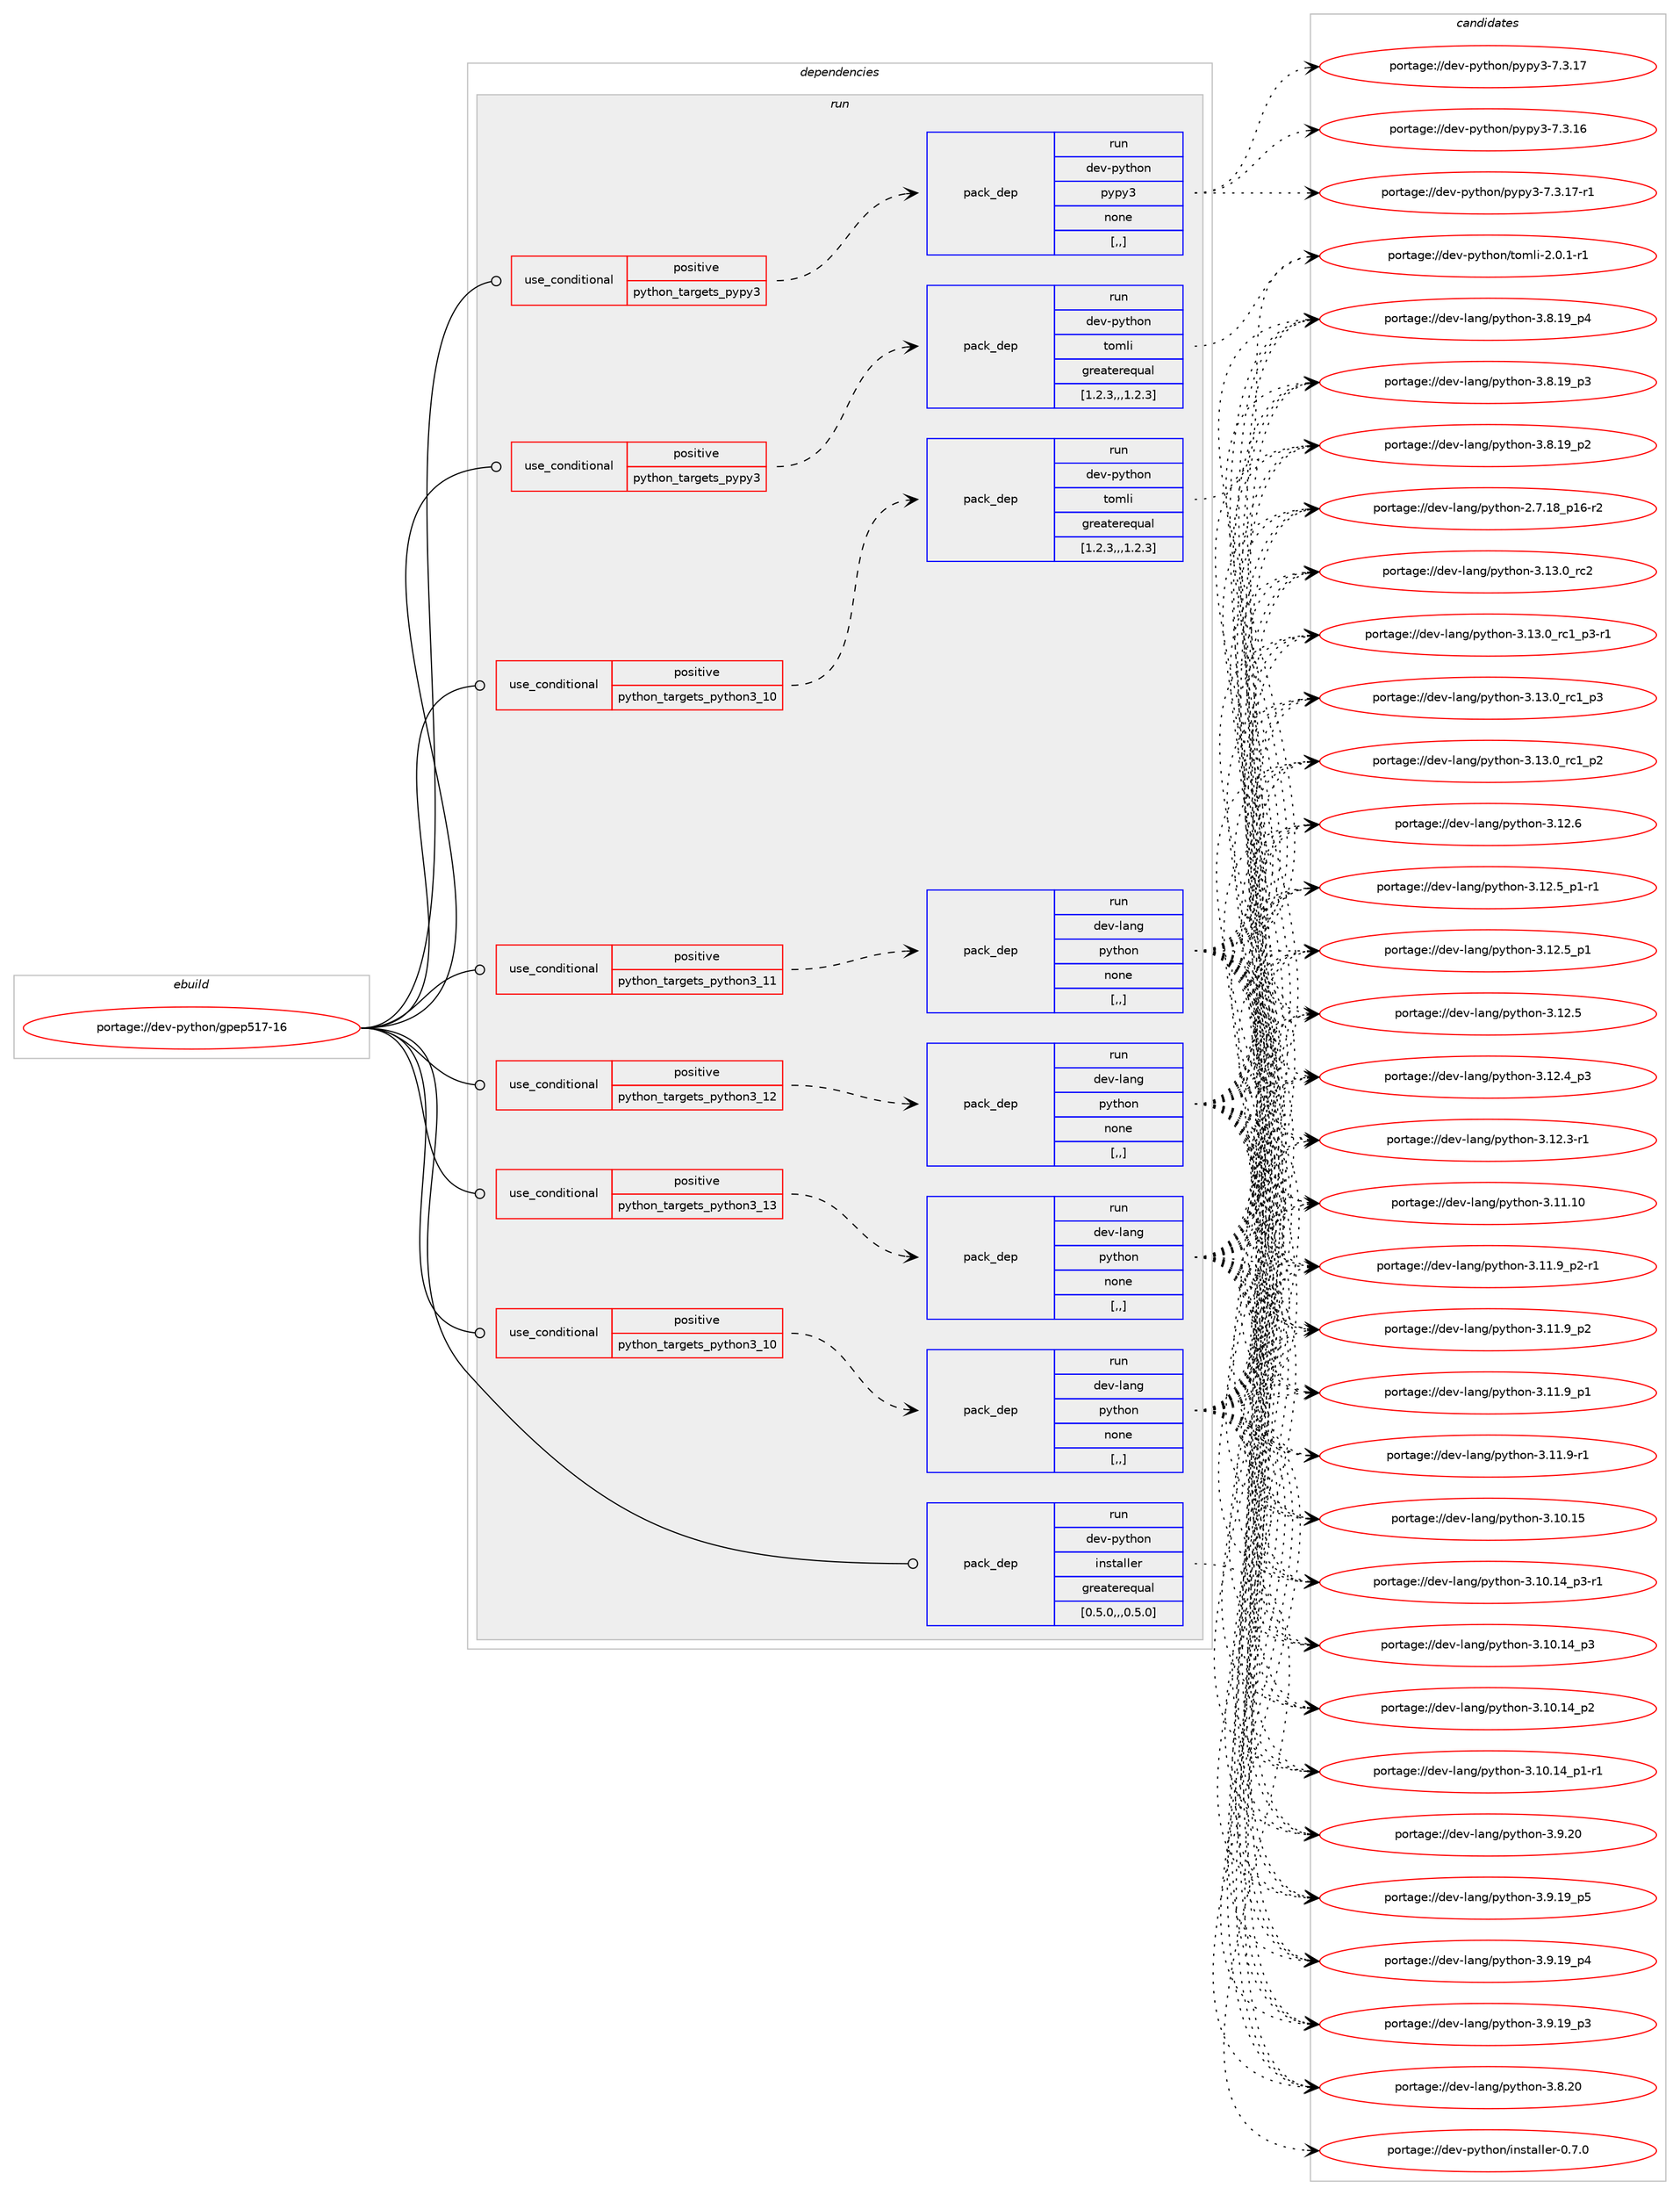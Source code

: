 digraph prolog {

# *************
# Graph options
# *************

newrank=true;
concentrate=true;
compound=true;
graph [rankdir=LR,fontname=Helvetica,fontsize=10,ranksep=1.5];#, ranksep=2.5, nodesep=0.2];
edge  [arrowhead=vee];
node  [fontname=Helvetica,fontsize=10];

# **********
# The ebuild
# **********

subgraph cluster_leftcol {
color=gray;
label=<<i>ebuild</i>>;
id [label="portage://dev-python/gpep517-16", color=red, width=4, href="../dev-python/gpep517-16.svg"];
}

# ****************
# The dependencies
# ****************

subgraph cluster_midcol {
color=gray;
label=<<i>dependencies</i>>;
subgraph cluster_compile {
fillcolor="#eeeeee";
style=filled;
label=<<i>compile</i>>;
}
subgraph cluster_compileandrun {
fillcolor="#eeeeee";
style=filled;
label=<<i>compile and run</i>>;
}
subgraph cluster_run {
fillcolor="#eeeeee";
style=filled;
label=<<i>run</i>>;
subgraph cond163458 {
dependency641548 [label=<<TABLE BORDER="0" CELLBORDER="1" CELLSPACING="0" CELLPADDING="4"><TR><TD ROWSPAN="3" CELLPADDING="10">use_conditional</TD></TR><TR><TD>positive</TD></TR><TR><TD>python_targets_pypy3</TD></TR></TABLE>>, shape=none, color=red];
subgraph pack473271 {
dependency641549 [label=<<TABLE BORDER="0" CELLBORDER="1" CELLSPACING="0" CELLPADDING="4" WIDTH="220"><TR><TD ROWSPAN="6" CELLPADDING="30">pack_dep</TD></TR><TR><TD WIDTH="110">run</TD></TR><TR><TD>dev-python</TD></TR><TR><TD>pypy3</TD></TR><TR><TD>none</TD></TR><TR><TD>[,,]</TD></TR></TABLE>>, shape=none, color=blue];
}
dependency641548:e -> dependency641549:w [weight=20,style="dashed",arrowhead="vee"];
}
id:e -> dependency641548:w [weight=20,style="solid",arrowhead="odot"];
subgraph cond163459 {
dependency641550 [label=<<TABLE BORDER="0" CELLBORDER="1" CELLSPACING="0" CELLPADDING="4"><TR><TD ROWSPAN="3" CELLPADDING="10">use_conditional</TD></TR><TR><TD>positive</TD></TR><TR><TD>python_targets_pypy3</TD></TR></TABLE>>, shape=none, color=red];
subgraph pack473272 {
dependency641551 [label=<<TABLE BORDER="0" CELLBORDER="1" CELLSPACING="0" CELLPADDING="4" WIDTH="220"><TR><TD ROWSPAN="6" CELLPADDING="30">pack_dep</TD></TR><TR><TD WIDTH="110">run</TD></TR><TR><TD>dev-python</TD></TR><TR><TD>tomli</TD></TR><TR><TD>greaterequal</TD></TR><TR><TD>[1.2.3,,,1.2.3]</TD></TR></TABLE>>, shape=none, color=blue];
}
dependency641550:e -> dependency641551:w [weight=20,style="dashed",arrowhead="vee"];
}
id:e -> dependency641550:w [weight=20,style="solid",arrowhead="odot"];
subgraph cond163460 {
dependency641552 [label=<<TABLE BORDER="0" CELLBORDER="1" CELLSPACING="0" CELLPADDING="4"><TR><TD ROWSPAN="3" CELLPADDING="10">use_conditional</TD></TR><TR><TD>positive</TD></TR><TR><TD>python_targets_python3_10</TD></TR></TABLE>>, shape=none, color=red];
subgraph pack473273 {
dependency641553 [label=<<TABLE BORDER="0" CELLBORDER="1" CELLSPACING="0" CELLPADDING="4" WIDTH="220"><TR><TD ROWSPAN="6" CELLPADDING="30">pack_dep</TD></TR><TR><TD WIDTH="110">run</TD></TR><TR><TD>dev-lang</TD></TR><TR><TD>python</TD></TR><TR><TD>none</TD></TR><TR><TD>[,,]</TD></TR></TABLE>>, shape=none, color=blue];
}
dependency641552:e -> dependency641553:w [weight=20,style="dashed",arrowhead="vee"];
}
id:e -> dependency641552:w [weight=20,style="solid",arrowhead="odot"];
subgraph cond163461 {
dependency641554 [label=<<TABLE BORDER="0" CELLBORDER="1" CELLSPACING="0" CELLPADDING="4"><TR><TD ROWSPAN="3" CELLPADDING="10">use_conditional</TD></TR><TR><TD>positive</TD></TR><TR><TD>python_targets_python3_10</TD></TR></TABLE>>, shape=none, color=red];
subgraph pack473274 {
dependency641555 [label=<<TABLE BORDER="0" CELLBORDER="1" CELLSPACING="0" CELLPADDING="4" WIDTH="220"><TR><TD ROWSPAN="6" CELLPADDING="30">pack_dep</TD></TR><TR><TD WIDTH="110">run</TD></TR><TR><TD>dev-python</TD></TR><TR><TD>tomli</TD></TR><TR><TD>greaterequal</TD></TR><TR><TD>[1.2.3,,,1.2.3]</TD></TR></TABLE>>, shape=none, color=blue];
}
dependency641554:e -> dependency641555:w [weight=20,style="dashed",arrowhead="vee"];
}
id:e -> dependency641554:w [weight=20,style="solid",arrowhead="odot"];
subgraph cond163462 {
dependency641556 [label=<<TABLE BORDER="0" CELLBORDER="1" CELLSPACING="0" CELLPADDING="4"><TR><TD ROWSPAN="3" CELLPADDING="10">use_conditional</TD></TR><TR><TD>positive</TD></TR><TR><TD>python_targets_python3_11</TD></TR></TABLE>>, shape=none, color=red];
subgraph pack473275 {
dependency641557 [label=<<TABLE BORDER="0" CELLBORDER="1" CELLSPACING="0" CELLPADDING="4" WIDTH="220"><TR><TD ROWSPAN="6" CELLPADDING="30">pack_dep</TD></TR><TR><TD WIDTH="110">run</TD></TR><TR><TD>dev-lang</TD></TR><TR><TD>python</TD></TR><TR><TD>none</TD></TR><TR><TD>[,,]</TD></TR></TABLE>>, shape=none, color=blue];
}
dependency641556:e -> dependency641557:w [weight=20,style="dashed",arrowhead="vee"];
}
id:e -> dependency641556:w [weight=20,style="solid",arrowhead="odot"];
subgraph cond163463 {
dependency641558 [label=<<TABLE BORDER="0" CELLBORDER="1" CELLSPACING="0" CELLPADDING="4"><TR><TD ROWSPAN="3" CELLPADDING="10">use_conditional</TD></TR><TR><TD>positive</TD></TR><TR><TD>python_targets_python3_12</TD></TR></TABLE>>, shape=none, color=red];
subgraph pack473276 {
dependency641559 [label=<<TABLE BORDER="0" CELLBORDER="1" CELLSPACING="0" CELLPADDING="4" WIDTH="220"><TR><TD ROWSPAN="6" CELLPADDING="30">pack_dep</TD></TR><TR><TD WIDTH="110">run</TD></TR><TR><TD>dev-lang</TD></TR><TR><TD>python</TD></TR><TR><TD>none</TD></TR><TR><TD>[,,]</TD></TR></TABLE>>, shape=none, color=blue];
}
dependency641558:e -> dependency641559:w [weight=20,style="dashed",arrowhead="vee"];
}
id:e -> dependency641558:w [weight=20,style="solid",arrowhead="odot"];
subgraph cond163464 {
dependency641560 [label=<<TABLE BORDER="0" CELLBORDER="1" CELLSPACING="0" CELLPADDING="4"><TR><TD ROWSPAN="3" CELLPADDING="10">use_conditional</TD></TR><TR><TD>positive</TD></TR><TR><TD>python_targets_python3_13</TD></TR></TABLE>>, shape=none, color=red];
subgraph pack473277 {
dependency641561 [label=<<TABLE BORDER="0" CELLBORDER="1" CELLSPACING="0" CELLPADDING="4" WIDTH="220"><TR><TD ROWSPAN="6" CELLPADDING="30">pack_dep</TD></TR><TR><TD WIDTH="110">run</TD></TR><TR><TD>dev-lang</TD></TR><TR><TD>python</TD></TR><TR><TD>none</TD></TR><TR><TD>[,,]</TD></TR></TABLE>>, shape=none, color=blue];
}
dependency641560:e -> dependency641561:w [weight=20,style="dashed",arrowhead="vee"];
}
id:e -> dependency641560:w [weight=20,style="solid",arrowhead="odot"];
subgraph pack473278 {
dependency641562 [label=<<TABLE BORDER="0" CELLBORDER="1" CELLSPACING="0" CELLPADDING="4" WIDTH="220"><TR><TD ROWSPAN="6" CELLPADDING="30">pack_dep</TD></TR><TR><TD WIDTH="110">run</TD></TR><TR><TD>dev-python</TD></TR><TR><TD>installer</TD></TR><TR><TD>greaterequal</TD></TR><TR><TD>[0.5.0,,,0.5.0]</TD></TR></TABLE>>, shape=none, color=blue];
}
id:e -> dependency641562:w [weight=20,style="solid",arrowhead="odot"];
}
}

# **************
# The candidates
# **************

subgraph cluster_choices {
rank=same;
color=gray;
label=<<i>candidates</i>>;

subgraph choice473271 {
color=black;
nodesep=1;
choice100101118451121211161041111104711212111212151455546514649554511449 [label="portage://dev-python/pypy3-7.3.17-r1", color=red, width=4,href="../dev-python/pypy3-7.3.17-r1.svg"];
choice10010111845112121116104111110471121211121215145554651464955 [label="portage://dev-python/pypy3-7.3.17", color=red, width=4,href="../dev-python/pypy3-7.3.17.svg"];
choice10010111845112121116104111110471121211121215145554651464954 [label="portage://dev-python/pypy3-7.3.16", color=red, width=4,href="../dev-python/pypy3-7.3.16.svg"];
dependency641549:e -> choice100101118451121211161041111104711212111212151455546514649554511449:w [style=dotted,weight="100"];
dependency641549:e -> choice10010111845112121116104111110471121211121215145554651464955:w [style=dotted,weight="100"];
dependency641549:e -> choice10010111845112121116104111110471121211121215145554651464954:w [style=dotted,weight="100"];
}
subgraph choice473272 {
color=black;
nodesep=1;
choice10010111845112121116104111110471161111091081054550464846494511449 [label="portage://dev-python/tomli-2.0.1-r1", color=red, width=4,href="../dev-python/tomli-2.0.1-r1.svg"];
dependency641551:e -> choice10010111845112121116104111110471161111091081054550464846494511449:w [style=dotted,weight="100"];
}
subgraph choice473273 {
color=black;
nodesep=1;
choice10010111845108971101034711212111610411111045514649514648951149950 [label="portage://dev-lang/python-3.13.0_rc2", color=red, width=4,href="../dev-lang/python-3.13.0_rc2.svg"];
choice1001011184510897110103471121211161041111104551464951464895114994995112514511449 [label="portage://dev-lang/python-3.13.0_rc1_p3-r1", color=red, width=4,href="../dev-lang/python-3.13.0_rc1_p3-r1.svg"];
choice100101118451089711010347112121116104111110455146495146489511499499511251 [label="portage://dev-lang/python-3.13.0_rc1_p3", color=red, width=4,href="../dev-lang/python-3.13.0_rc1_p3.svg"];
choice100101118451089711010347112121116104111110455146495146489511499499511250 [label="portage://dev-lang/python-3.13.0_rc1_p2", color=red, width=4,href="../dev-lang/python-3.13.0_rc1_p2.svg"];
choice10010111845108971101034711212111610411111045514649504654 [label="portage://dev-lang/python-3.12.6", color=red, width=4,href="../dev-lang/python-3.12.6.svg"];
choice1001011184510897110103471121211161041111104551464950465395112494511449 [label="portage://dev-lang/python-3.12.5_p1-r1", color=red, width=4,href="../dev-lang/python-3.12.5_p1-r1.svg"];
choice100101118451089711010347112121116104111110455146495046539511249 [label="portage://dev-lang/python-3.12.5_p1", color=red, width=4,href="../dev-lang/python-3.12.5_p1.svg"];
choice10010111845108971101034711212111610411111045514649504653 [label="portage://dev-lang/python-3.12.5", color=red, width=4,href="../dev-lang/python-3.12.5.svg"];
choice100101118451089711010347112121116104111110455146495046529511251 [label="portage://dev-lang/python-3.12.4_p3", color=red, width=4,href="../dev-lang/python-3.12.4_p3.svg"];
choice100101118451089711010347112121116104111110455146495046514511449 [label="portage://dev-lang/python-3.12.3-r1", color=red, width=4,href="../dev-lang/python-3.12.3-r1.svg"];
choice1001011184510897110103471121211161041111104551464949464948 [label="portage://dev-lang/python-3.11.10", color=red, width=4,href="../dev-lang/python-3.11.10.svg"];
choice1001011184510897110103471121211161041111104551464949465795112504511449 [label="portage://dev-lang/python-3.11.9_p2-r1", color=red, width=4,href="../dev-lang/python-3.11.9_p2-r1.svg"];
choice100101118451089711010347112121116104111110455146494946579511250 [label="portage://dev-lang/python-3.11.9_p2", color=red, width=4,href="../dev-lang/python-3.11.9_p2.svg"];
choice100101118451089711010347112121116104111110455146494946579511249 [label="portage://dev-lang/python-3.11.9_p1", color=red, width=4,href="../dev-lang/python-3.11.9_p1.svg"];
choice100101118451089711010347112121116104111110455146494946574511449 [label="portage://dev-lang/python-3.11.9-r1", color=red, width=4,href="../dev-lang/python-3.11.9-r1.svg"];
choice1001011184510897110103471121211161041111104551464948464953 [label="portage://dev-lang/python-3.10.15", color=red, width=4,href="../dev-lang/python-3.10.15.svg"];
choice100101118451089711010347112121116104111110455146494846495295112514511449 [label="portage://dev-lang/python-3.10.14_p3-r1", color=red, width=4,href="../dev-lang/python-3.10.14_p3-r1.svg"];
choice10010111845108971101034711212111610411111045514649484649529511251 [label="portage://dev-lang/python-3.10.14_p3", color=red, width=4,href="../dev-lang/python-3.10.14_p3.svg"];
choice10010111845108971101034711212111610411111045514649484649529511250 [label="portage://dev-lang/python-3.10.14_p2", color=red, width=4,href="../dev-lang/python-3.10.14_p2.svg"];
choice100101118451089711010347112121116104111110455146494846495295112494511449 [label="portage://dev-lang/python-3.10.14_p1-r1", color=red, width=4,href="../dev-lang/python-3.10.14_p1-r1.svg"];
choice10010111845108971101034711212111610411111045514657465048 [label="portage://dev-lang/python-3.9.20", color=red, width=4,href="../dev-lang/python-3.9.20.svg"];
choice100101118451089711010347112121116104111110455146574649579511253 [label="portage://dev-lang/python-3.9.19_p5", color=red, width=4,href="../dev-lang/python-3.9.19_p5.svg"];
choice100101118451089711010347112121116104111110455146574649579511252 [label="portage://dev-lang/python-3.9.19_p4", color=red, width=4,href="../dev-lang/python-3.9.19_p4.svg"];
choice100101118451089711010347112121116104111110455146574649579511251 [label="portage://dev-lang/python-3.9.19_p3", color=red, width=4,href="../dev-lang/python-3.9.19_p3.svg"];
choice10010111845108971101034711212111610411111045514656465048 [label="portage://dev-lang/python-3.8.20", color=red, width=4,href="../dev-lang/python-3.8.20.svg"];
choice100101118451089711010347112121116104111110455146564649579511252 [label="portage://dev-lang/python-3.8.19_p4", color=red, width=4,href="../dev-lang/python-3.8.19_p4.svg"];
choice100101118451089711010347112121116104111110455146564649579511251 [label="portage://dev-lang/python-3.8.19_p3", color=red, width=4,href="../dev-lang/python-3.8.19_p3.svg"];
choice100101118451089711010347112121116104111110455146564649579511250 [label="portage://dev-lang/python-3.8.19_p2", color=red, width=4,href="../dev-lang/python-3.8.19_p2.svg"];
choice100101118451089711010347112121116104111110455046554649569511249544511450 [label="portage://dev-lang/python-2.7.18_p16-r2", color=red, width=4,href="../dev-lang/python-2.7.18_p16-r2.svg"];
dependency641553:e -> choice10010111845108971101034711212111610411111045514649514648951149950:w [style=dotted,weight="100"];
dependency641553:e -> choice1001011184510897110103471121211161041111104551464951464895114994995112514511449:w [style=dotted,weight="100"];
dependency641553:e -> choice100101118451089711010347112121116104111110455146495146489511499499511251:w [style=dotted,weight="100"];
dependency641553:e -> choice100101118451089711010347112121116104111110455146495146489511499499511250:w [style=dotted,weight="100"];
dependency641553:e -> choice10010111845108971101034711212111610411111045514649504654:w [style=dotted,weight="100"];
dependency641553:e -> choice1001011184510897110103471121211161041111104551464950465395112494511449:w [style=dotted,weight="100"];
dependency641553:e -> choice100101118451089711010347112121116104111110455146495046539511249:w [style=dotted,weight="100"];
dependency641553:e -> choice10010111845108971101034711212111610411111045514649504653:w [style=dotted,weight="100"];
dependency641553:e -> choice100101118451089711010347112121116104111110455146495046529511251:w [style=dotted,weight="100"];
dependency641553:e -> choice100101118451089711010347112121116104111110455146495046514511449:w [style=dotted,weight="100"];
dependency641553:e -> choice1001011184510897110103471121211161041111104551464949464948:w [style=dotted,weight="100"];
dependency641553:e -> choice1001011184510897110103471121211161041111104551464949465795112504511449:w [style=dotted,weight="100"];
dependency641553:e -> choice100101118451089711010347112121116104111110455146494946579511250:w [style=dotted,weight="100"];
dependency641553:e -> choice100101118451089711010347112121116104111110455146494946579511249:w [style=dotted,weight="100"];
dependency641553:e -> choice100101118451089711010347112121116104111110455146494946574511449:w [style=dotted,weight="100"];
dependency641553:e -> choice1001011184510897110103471121211161041111104551464948464953:w [style=dotted,weight="100"];
dependency641553:e -> choice100101118451089711010347112121116104111110455146494846495295112514511449:w [style=dotted,weight="100"];
dependency641553:e -> choice10010111845108971101034711212111610411111045514649484649529511251:w [style=dotted,weight="100"];
dependency641553:e -> choice10010111845108971101034711212111610411111045514649484649529511250:w [style=dotted,weight="100"];
dependency641553:e -> choice100101118451089711010347112121116104111110455146494846495295112494511449:w [style=dotted,weight="100"];
dependency641553:e -> choice10010111845108971101034711212111610411111045514657465048:w [style=dotted,weight="100"];
dependency641553:e -> choice100101118451089711010347112121116104111110455146574649579511253:w [style=dotted,weight="100"];
dependency641553:e -> choice100101118451089711010347112121116104111110455146574649579511252:w [style=dotted,weight="100"];
dependency641553:e -> choice100101118451089711010347112121116104111110455146574649579511251:w [style=dotted,weight="100"];
dependency641553:e -> choice10010111845108971101034711212111610411111045514656465048:w [style=dotted,weight="100"];
dependency641553:e -> choice100101118451089711010347112121116104111110455146564649579511252:w [style=dotted,weight="100"];
dependency641553:e -> choice100101118451089711010347112121116104111110455146564649579511251:w [style=dotted,weight="100"];
dependency641553:e -> choice100101118451089711010347112121116104111110455146564649579511250:w [style=dotted,weight="100"];
dependency641553:e -> choice100101118451089711010347112121116104111110455046554649569511249544511450:w [style=dotted,weight="100"];
}
subgraph choice473274 {
color=black;
nodesep=1;
choice10010111845112121116104111110471161111091081054550464846494511449 [label="portage://dev-python/tomli-2.0.1-r1", color=red, width=4,href="../dev-python/tomli-2.0.1-r1.svg"];
dependency641555:e -> choice10010111845112121116104111110471161111091081054550464846494511449:w [style=dotted,weight="100"];
}
subgraph choice473275 {
color=black;
nodesep=1;
choice10010111845108971101034711212111610411111045514649514648951149950 [label="portage://dev-lang/python-3.13.0_rc2", color=red, width=4,href="../dev-lang/python-3.13.0_rc2.svg"];
choice1001011184510897110103471121211161041111104551464951464895114994995112514511449 [label="portage://dev-lang/python-3.13.0_rc1_p3-r1", color=red, width=4,href="../dev-lang/python-3.13.0_rc1_p3-r1.svg"];
choice100101118451089711010347112121116104111110455146495146489511499499511251 [label="portage://dev-lang/python-3.13.0_rc1_p3", color=red, width=4,href="../dev-lang/python-3.13.0_rc1_p3.svg"];
choice100101118451089711010347112121116104111110455146495146489511499499511250 [label="portage://dev-lang/python-3.13.0_rc1_p2", color=red, width=4,href="../dev-lang/python-3.13.0_rc1_p2.svg"];
choice10010111845108971101034711212111610411111045514649504654 [label="portage://dev-lang/python-3.12.6", color=red, width=4,href="../dev-lang/python-3.12.6.svg"];
choice1001011184510897110103471121211161041111104551464950465395112494511449 [label="portage://dev-lang/python-3.12.5_p1-r1", color=red, width=4,href="../dev-lang/python-3.12.5_p1-r1.svg"];
choice100101118451089711010347112121116104111110455146495046539511249 [label="portage://dev-lang/python-3.12.5_p1", color=red, width=4,href="../dev-lang/python-3.12.5_p1.svg"];
choice10010111845108971101034711212111610411111045514649504653 [label="portage://dev-lang/python-3.12.5", color=red, width=4,href="../dev-lang/python-3.12.5.svg"];
choice100101118451089711010347112121116104111110455146495046529511251 [label="portage://dev-lang/python-3.12.4_p3", color=red, width=4,href="../dev-lang/python-3.12.4_p3.svg"];
choice100101118451089711010347112121116104111110455146495046514511449 [label="portage://dev-lang/python-3.12.3-r1", color=red, width=4,href="../dev-lang/python-3.12.3-r1.svg"];
choice1001011184510897110103471121211161041111104551464949464948 [label="portage://dev-lang/python-3.11.10", color=red, width=4,href="../dev-lang/python-3.11.10.svg"];
choice1001011184510897110103471121211161041111104551464949465795112504511449 [label="portage://dev-lang/python-3.11.9_p2-r1", color=red, width=4,href="../dev-lang/python-3.11.9_p2-r1.svg"];
choice100101118451089711010347112121116104111110455146494946579511250 [label="portage://dev-lang/python-3.11.9_p2", color=red, width=4,href="../dev-lang/python-3.11.9_p2.svg"];
choice100101118451089711010347112121116104111110455146494946579511249 [label="portage://dev-lang/python-3.11.9_p1", color=red, width=4,href="../dev-lang/python-3.11.9_p1.svg"];
choice100101118451089711010347112121116104111110455146494946574511449 [label="portage://dev-lang/python-3.11.9-r1", color=red, width=4,href="../dev-lang/python-3.11.9-r1.svg"];
choice1001011184510897110103471121211161041111104551464948464953 [label="portage://dev-lang/python-3.10.15", color=red, width=4,href="../dev-lang/python-3.10.15.svg"];
choice100101118451089711010347112121116104111110455146494846495295112514511449 [label="portage://dev-lang/python-3.10.14_p3-r1", color=red, width=4,href="../dev-lang/python-3.10.14_p3-r1.svg"];
choice10010111845108971101034711212111610411111045514649484649529511251 [label="portage://dev-lang/python-3.10.14_p3", color=red, width=4,href="../dev-lang/python-3.10.14_p3.svg"];
choice10010111845108971101034711212111610411111045514649484649529511250 [label="portage://dev-lang/python-3.10.14_p2", color=red, width=4,href="../dev-lang/python-3.10.14_p2.svg"];
choice100101118451089711010347112121116104111110455146494846495295112494511449 [label="portage://dev-lang/python-3.10.14_p1-r1", color=red, width=4,href="../dev-lang/python-3.10.14_p1-r1.svg"];
choice10010111845108971101034711212111610411111045514657465048 [label="portage://dev-lang/python-3.9.20", color=red, width=4,href="../dev-lang/python-3.9.20.svg"];
choice100101118451089711010347112121116104111110455146574649579511253 [label="portage://dev-lang/python-3.9.19_p5", color=red, width=4,href="../dev-lang/python-3.9.19_p5.svg"];
choice100101118451089711010347112121116104111110455146574649579511252 [label="portage://dev-lang/python-3.9.19_p4", color=red, width=4,href="../dev-lang/python-3.9.19_p4.svg"];
choice100101118451089711010347112121116104111110455146574649579511251 [label="portage://dev-lang/python-3.9.19_p3", color=red, width=4,href="../dev-lang/python-3.9.19_p3.svg"];
choice10010111845108971101034711212111610411111045514656465048 [label="portage://dev-lang/python-3.8.20", color=red, width=4,href="../dev-lang/python-3.8.20.svg"];
choice100101118451089711010347112121116104111110455146564649579511252 [label="portage://dev-lang/python-3.8.19_p4", color=red, width=4,href="../dev-lang/python-3.8.19_p4.svg"];
choice100101118451089711010347112121116104111110455146564649579511251 [label="portage://dev-lang/python-3.8.19_p3", color=red, width=4,href="../dev-lang/python-3.8.19_p3.svg"];
choice100101118451089711010347112121116104111110455146564649579511250 [label="portage://dev-lang/python-3.8.19_p2", color=red, width=4,href="../dev-lang/python-3.8.19_p2.svg"];
choice100101118451089711010347112121116104111110455046554649569511249544511450 [label="portage://dev-lang/python-2.7.18_p16-r2", color=red, width=4,href="../dev-lang/python-2.7.18_p16-r2.svg"];
dependency641557:e -> choice10010111845108971101034711212111610411111045514649514648951149950:w [style=dotted,weight="100"];
dependency641557:e -> choice1001011184510897110103471121211161041111104551464951464895114994995112514511449:w [style=dotted,weight="100"];
dependency641557:e -> choice100101118451089711010347112121116104111110455146495146489511499499511251:w [style=dotted,weight="100"];
dependency641557:e -> choice100101118451089711010347112121116104111110455146495146489511499499511250:w [style=dotted,weight="100"];
dependency641557:e -> choice10010111845108971101034711212111610411111045514649504654:w [style=dotted,weight="100"];
dependency641557:e -> choice1001011184510897110103471121211161041111104551464950465395112494511449:w [style=dotted,weight="100"];
dependency641557:e -> choice100101118451089711010347112121116104111110455146495046539511249:w [style=dotted,weight="100"];
dependency641557:e -> choice10010111845108971101034711212111610411111045514649504653:w [style=dotted,weight="100"];
dependency641557:e -> choice100101118451089711010347112121116104111110455146495046529511251:w [style=dotted,weight="100"];
dependency641557:e -> choice100101118451089711010347112121116104111110455146495046514511449:w [style=dotted,weight="100"];
dependency641557:e -> choice1001011184510897110103471121211161041111104551464949464948:w [style=dotted,weight="100"];
dependency641557:e -> choice1001011184510897110103471121211161041111104551464949465795112504511449:w [style=dotted,weight="100"];
dependency641557:e -> choice100101118451089711010347112121116104111110455146494946579511250:w [style=dotted,weight="100"];
dependency641557:e -> choice100101118451089711010347112121116104111110455146494946579511249:w [style=dotted,weight="100"];
dependency641557:e -> choice100101118451089711010347112121116104111110455146494946574511449:w [style=dotted,weight="100"];
dependency641557:e -> choice1001011184510897110103471121211161041111104551464948464953:w [style=dotted,weight="100"];
dependency641557:e -> choice100101118451089711010347112121116104111110455146494846495295112514511449:w [style=dotted,weight="100"];
dependency641557:e -> choice10010111845108971101034711212111610411111045514649484649529511251:w [style=dotted,weight="100"];
dependency641557:e -> choice10010111845108971101034711212111610411111045514649484649529511250:w [style=dotted,weight="100"];
dependency641557:e -> choice100101118451089711010347112121116104111110455146494846495295112494511449:w [style=dotted,weight="100"];
dependency641557:e -> choice10010111845108971101034711212111610411111045514657465048:w [style=dotted,weight="100"];
dependency641557:e -> choice100101118451089711010347112121116104111110455146574649579511253:w [style=dotted,weight="100"];
dependency641557:e -> choice100101118451089711010347112121116104111110455146574649579511252:w [style=dotted,weight="100"];
dependency641557:e -> choice100101118451089711010347112121116104111110455146574649579511251:w [style=dotted,weight="100"];
dependency641557:e -> choice10010111845108971101034711212111610411111045514656465048:w [style=dotted,weight="100"];
dependency641557:e -> choice100101118451089711010347112121116104111110455146564649579511252:w [style=dotted,weight="100"];
dependency641557:e -> choice100101118451089711010347112121116104111110455146564649579511251:w [style=dotted,weight="100"];
dependency641557:e -> choice100101118451089711010347112121116104111110455146564649579511250:w [style=dotted,weight="100"];
dependency641557:e -> choice100101118451089711010347112121116104111110455046554649569511249544511450:w [style=dotted,weight="100"];
}
subgraph choice473276 {
color=black;
nodesep=1;
choice10010111845108971101034711212111610411111045514649514648951149950 [label="portage://dev-lang/python-3.13.0_rc2", color=red, width=4,href="../dev-lang/python-3.13.0_rc2.svg"];
choice1001011184510897110103471121211161041111104551464951464895114994995112514511449 [label="portage://dev-lang/python-3.13.0_rc1_p3-r1", color=red, width=4,href="../dev-lang/python-3.13.0_rc1_p3-r1.svg"];
choice100101118451089711010347112121116104111110455146495146489511499499511251 [label="portage://dev-lang/python-3.13.0_rc1_p3", color=red, width=4,href="../dev-lang/python-3.13.0_rc1_p3.svg"];
choice100101118451089711010347112121116104111110455146495146489511499499511250 [label="portage://dev-lang/python-3.13.0_rc1_p2", color=red, width=4,href="../dev-lang/python-3.13.0_rc1_p2.svg"];
choice10010111845108971101034711212111610411111045514649504654 [label="portage://dev-lang/python-3.12.6", color=red, width=4,href="../dev-lang/python-3.12.6.svg"];
choice1001011184510897110103471121211161041111104551464950465395112494511449 [label="portage://dev-lang/python-3.12.5_p1-r1", color=red, width=4,href="../dev-lang/python-3.12.5_p1-r1.svg"];
choice100101118451089711010347112121116104111110455146495046539511249 [label="portage://dev-lang/python-3.12.5_p1", color=red, width=4,href="../dev-lang/python-3.12.5_p1.svg"];
choice10010111845108971101034711212111610411111045514649504653 [label="portage://dev-lang/python-3.12.5", color=red, width=4,href="../dev-lang/python-3.12.5.svg"];
choice100101118451089711010347112121116104111110455146495046529511251 [label="portage://dev-lang/python-3.12.4_p3", color=red, width=4,href="../dev-lang/python-3.12.4_p3.svg"];
choice100101118451089711010347112121116104111110455146495046514511449 [label="portage://dev-lang/python-3.12.3-r1", color=red, width=4,href="../dev-lang/python-3.12.3-r1.svg"];
choice1001011184510897110103471121211161041111104551464949464948 [label="portage://dev-lang/python-3.11.10", color=red, width=4,href="../dev-lang/python-3.11.10.svg"];
choice1001011184510897110103471121211161041111104551464949465795112504511449 [label="portage://dev-lang/python-3.11.9_p2-r1", color=red, width=4,href="../dev-lang/python-3.11.9_p2-r1.svg"];
choice100101118451089711010347112121116104111110455146494946579511250 [label="portage://dev-lang/python-3.11.9_p2", color=red, width=4,href="../dev-lang/python-3.11.9_p2.svg"];
choice100101118451089711010347112121116104111110455146494946579511249 [label="portage://dev-lang/python-3.11.9_p1", color=red, width=4,href="../dev-lang/python-3.11.9_p1.svg"];
choice100101118451089711010347112121116104111110455146494946574511449 [label="portage://dev-lang/python-3.11.9-r1", color=red, width=4,href="../dev-lang/python-3.11.9-r1.svg"];
choice1001011184510897110103471121211161041111104551464948464953 [label="portage://dev-lang/python-3.10.15", color=red, width=4,href="../dev-lang/python-3.10.15.svg"];
choice100101118451089711010347112121116104111110455146494846495295112514511449 [label="portage://dev-lang/python-3.10.14_p3-r1", color=red, width=4,href="../dev-lang/python-3.10.14_p3-r1.svg"];
choice10010111845108971101034711212111610411111045514649484649529511251 [label="portage://dev-lang/python-3.10.14_p3", color=red, width=4,href="../dev-lang/python-3.10.14_p3.svg"];
choice10010111845108971101034711212111610411111045514649484649529511250 [label="portage://dev-lang/python-3.10.14_p2", color=red, width=4,href="../dev-lang/python-3.10.14_p2.svg"];
choice100101118451089711010347112121116104111110455146494846495295112494511449 [label="portage://dev-lang/python-3.10.14_p1-r1", color=red, width=4,href="../dev-lang/python-3.10.14_p1-r1.svg"];
choice10010111845108971101034711212111610411111045514657465048 [label="portage://dev-lang/python-3.9.20", color=red, width=4,href="../dev-lang/python-3.9.20.svg"];
choice100101118451089711010347112121116104111110455146574649579511253 [label="portage://dev-lang/python-3.9.19_p5", color=red, width=4,href="../dev-lang/python-3.9.19_p5.svg"];
choice100101118451089711010347112121116104111110455146574649579511252 [label="portage://dev-lang/python-3.9.19_p4", color=red, width=4,href="../dev-lang/python-3.9.19_p4.svg"];
choice100101118451089711010347112121116104111110455146574649579511251 [label="portage://dev-lang/python-3.9.19_p3", color=red, width=4,href="../dev-lang/python-3.9.19_p3.svg"];
choice10010111845108971101034711212111610411111045514656465048 [label="portage://dev-lang/python-3.8.20", color=red, width=4,href="../dev-lang/python-3.8.20.svg"];
choice100101118451089711010347112121116104111110455146564649579511252 [label="portage://dev-lang/python-3.8.19_p4", color=red, width=4,href="../dev-lang/python-3.8.19_p4.svg"];
choice100101118451089711010347112121116104111110455146564649579511251 [label="portage://dev-lang/python-3.8.19_p3", color=red, width=4,href="../dev-lang/python-3.8.19_p3.svg"];
choice100101118451089711010347112121116104111110455146564649579511250 [label="portage://dev-lang/python-3.8.19_p2", color=red, width=4,href="../dev-lang/python-3.8.19_p2.svg"];
choice100101118451089711010347112121116104111110455046554649569511249544511450 [label="portage://dev-lang/python-2.7.18_p16-r2", color=red, width=4,href="../dev-lang/python-2.7.18_p16-r2.svg"];
dependency641559:e -> choice10010111845108971101034711212111610411111045514649514648951149950:w [style=dotted,weight="100"];
dependency641559:e -> choice1001011184510897110103471121211161041111104551464951464895114994995112514511449:w [style=dotted,weight="100"];
dependency641559:e -> choice100101118451089711010347112121116104111110455146495146489511499499511251:w [style=dotted,weight="100"];
dependency641559:e -> choice100101118451089711010347112121116104111110455146495146489511499499511250:w [style=dotted,weight="100"];
dependency641559:e -> choice10010111845108971101034711212111610411111045514649504654:w [style=dotted,weight="100"];
dependency641559:e -> choice1001011184510897110103471121211161041111104551464950465395112494511449:w [style=dotted,weight="100"];
dependency641559:e -> choice100101118451089711010347112121116104111110455146495046539511249:w [style=dotted,weight="100"];
dependency641559:e -> choice10010111845108971101034711212111610411111045514649504653:w [style=dotted,weight="100"];
dependency641559:e -> choice100101118451089711010347112121116104111110455146495046529511251:w [style=dotted,weight="100"];
dependency641559:e -> choice100101118451089711010347112121116104111110455146495046514511449:w [style=dotted,weight="100"];
dependency641559:e -> choice1001011184510897110103471121211161041111104551464949464948:w [style=dotted,weight="100"];
dependency641559:e -> choice1001011184510897110103471121211161041111104551464949465795112504511449:w [style=dotted,weight="100"];
dependency641559:e -> choice100101118451089711010347112121116104111110455146494946579511250:w [style=dotted,weight="100"];
dependency641559:e -> choice100101118451089711010347112121116104111110455146494946579511249:w [style=dotted,weight="100"];
dependency641559:e -> choice100101118451089711010347112121116104111110455146494946574511449:w [style=dotted,weight="100"];
dependency641559:e -> choice1001011184510897110103471121211161041111104551464948464953:w [style=dotted,weight="100"];
dependency641559:e -> choice100101118451089711010347112121116104111110455146494846495295112514511449:w [style=dotted,weight="100"];
dependency641559:e -> choice10010111845108971101034711212111610411111045514649484649529511251:w [style=dotted,weight="100"];
dependency641559:e -> choice10010111845108971101034711212111610411111045514649484649529511250:w [style=dotted,weight="100"];
dependency641559:e -> choice100101118451089711010347112121116104111110455146494846495295112494511449:w [style=dotted,weight="100"];
dependency641559:e -> choice10010111845108971101034711212111610411111045514657465048:w [style=dotted,weight="100"];
dependency641559:e -> choice100101118451089711010347112121116104111110455146574649579511253:w [style=dotted,weight="100"];
dependency641559:e -> choice100101118451089711010347112121116104111110455146574649579511252:w [style=dotted,weight="100"];
dependency641559:e -> choice100101118451089711010347112121116104111110455146574649579511251:w [style=dotted,weight="100"];
dependency641559:e -> choice10010111845108971101034711212111610411111045514656465048:w [style=dotted,weight="100"];
dependency641559:e -> choice100101118451089711010347112121116104111110455146564649579511252:w [style=dotted,weight="100"];
dependency641559:e -> choice100101118451089711010347112121116104111110455146564649579511251:w [style=dotted,weight="100"];
dependency641559:e -> choice100101118451089711010347112121116104111110455146564649579511250:w [style=dotted,weight="100"];
dependency641559:e -> choice100101118451089711010347112121116104111110455046554649569511249544511450:w [style=dotted,weight="100"];
}
subgraph choice473277 {
color=black;
nodesep=1;
choice10010111845108971101034711212111610411111045514649514648951149950 [label="portage://dev-lang/python-3.13.0_rc2", color=red, width=4,href="../dev-lang/python-3.13.0_rc2.svg"];
choice1001011184510897110103471121211161041111104551464951464895114994995112514511449 [label="portage://dev-lang/python-3.13.0_rc1_p3-r1", color=red, width=4,href="../dev-lang/python-3.13.0_rc1_p3-r1.svg"];
choice100101118451089711010347112121116104111110455146495146489511499499511251 [label="portage://dev-lang/python-3.13.0_rc1_p3", color=red, width=4,href="../dev-lang/python-3.13.0_rc1_p3.svg"];
choice100101118451089711010347112121116104111110455146495146489511499499511250 [label="portage://dev-lang/python-3.13.0_rc1_p2", color=red, width=4,href="../dev-lang/python-3.13.0_rc1_p2.svg"];
choice10010111845108971101034711212111610411111045514649504654 [label="portage://dev-lang/python-3.12.6", color=red, width=4,href="../dev-lang/python-3.12.6.svg"];
choice1001011184510897110103471121211161041111104551464950465395112494511449 [label="portage://dev-lang/python-3.12.5_p1-r1", color=red, width=4,href="../dev-lang/python-3.12.5_p1-r1.svg"];
choice100101118451089711010347112121116104111110455146495046539511249 [label="portage://dev-lang/python-3.12.5_p1", color=red, width=4,href="../dev-lang/python-3.12.5_p1.svg"];
choice10010111845108971101034711212111610411111045514649504653 [label="portage://dev-lang/python-3.12.5", color=red, width=4,href="../dev-lang/python-3.12.5.svg"];
choice100101118451089711010347112121116104111110455146495046529511251 [label="portage://dev-lang/python-3.12.4_p3", color=red, width=4,href="../dev-lang/python-3.12.4_p3.svg"];
choice100101118451089711010347112121116104111110455146495046514511449 [label="portage://dev-lang/python-3.12.3-r1", color=red, width=4,href="../dev-lang/python-3.12.3-r1.svg"];
choice1001011184510897110103471121211161041111104551464949464948 [label="portage://dev-lang/python-3.11.10", color=red, width=4,href="../dev-lang/python-3.11.10.svg"];
choice1001011184510897110103471121211161041111104551464949465795112504511449 [label="portage://dev-lang/python-3.11.9_p2-r1", color=red, width=4,href="../dev-lang/python-3.11.9_p2-r1.svg"];
choice100101118451089711010347112121116104111110455146494946579511250 [label="portage://dev-lang/python-3.11.9_p2", color=red, width=4,href="../dev-lang/python-3.11.9_p2.svg"];
choice100101118451089711010347112121116104111110455146494946579511249 [label="portage://dev-lang/python-3.11.9_p1", color=red, width=4,href="../dev-lang/python-3.11.9_p1.svg"];
choice100101118451089711010347112121116104111110455146494946574511449 [label="portage://dev-lang/python-3.11.9-r1", color=red, width=4,href="../dev-lang/python-3.11.9-r1.svg"];
choice1001011184510897110103471121211161041111104551464948464953 [label="portage://dev-lang/python-3.10.15", color=red, width=4,href="../dev-lang/python-3.10.15.svg"];
choice100101118451089711010347112121116104111110455146494846495295112514511449 [label="portage://dev-lang/python-3.10.14_p3-r1", color=red, width=4,href="../dev-lang/python-3.10.14_p3-r1.svg"];
choice10010111845108971101034711212111610411111045514649484649529511251 [label="portage://dev-lang/python-3.10.14_p3", color=red, width=4,href="../dev-lang/python-3.10.14_p3.svg"];
choice10010111845108971101034711212111610411111045514649484649529511250 [label="portage://dev-lang/python-3.10.14_p2", color=red, width=4,href="../dev-lang/python-3.10.14_p2.svg"];
choice100101118451089711010347112121116104111110455146494846495295112494511449 [label="portage://dev-lang/python-3.10.14_p1-r1", color=red, width=4,href="../dev-lang/python-3.10.14_p1-r1.svg"];
choice10010111845108971101034711212111610411111045514657465048 [label="portage://dev-lang/python-3.9.20", color=red, width=4,href="../dev-lang/python-3.9.20.svg"];
choice100101118451089711010347112121116104111110455146574649579511253 [label="portage://dev-lang/python-3.9.19_p5", color=red, width=4,href="../dev-lang/python-3.9.19_p5.svg"];
choice100101118451089711010347112121116104111110455146574649579511252 [label="portage://dev-lang/python-3.9.19_p4", color=red, width=4,href="../dev-lang/python-3.9.19_p4.svg"];
choice100101118451089711010347112121116104111110455146574649579511251 [label="portage://dev-lang/python-3.9.19_p3", color=red, width=4,href="../dev-lang/python-3.9.19_p3.svg"];
choice10010111845108971101034711212111610411111045514656465048 [label="portage://dev-lang/python-3.8.20", color=red, width=4,href="../dev-lang/python-3.8.20.svg"];
choice100101118451089711010347112121116104111110455146564649579511252 [label="portage://dev-lang/python-3.8.19_p4", color=red, width=4,href="../dev-lang/python-3.8.19_p4.svg"];
choice100101118451089711010347112121116104111110455146564649579511251 [label="portage://dev-lang/python-3.8.19_p3", color=red, width=4,href="../dev-lang/python-3.8.19_p3.svg"];
choice100101118451089711010347112121116104111110455146564649579511250 [label="portage://dev-lang/python-3.8.19_p2", color=red, width=4,href="../dev-lang/python-3.8.19_p2.svg"];
choice100101118451089711010347112121116104111110455046554649569511249544511450 [label="portage://dev-lang/python-2.7.18_p16-r2", color=red, width=4,href="../dev-lang/python-2.7.18_p16-r2.svg"];
dependency641561:e -> choice10010111845108971101034711212111610411111045514649514648951149950:w [style=dotted,weight="100"];
dependency641561:e -> choice1001011184510897110103471121211161041111104551464951464895114994995112514511449:w [style=dotted,weight="100"];
dependency641561:e -> choice100101118451089711010347112121116104111110455146495146489511499499511251:w [style=dotted,weight="100"];
dependency641561:e -> choice100101118451089711010347112121116104111110455146495146489511499499511250:w [style=dotted,weight="100"];
dependency641561:e -> choice10010111845108971101034711212111610411111045514649504654:w [style=dotted,weight="100"];
dependency641561:e -> choice1001011184510897110103471121211161041111104551464950465395112494511449:w [style=dotted,weight="100"];
dependency641561:e -> choice100101118451089711010347112121116104111110455146495046539511249:w [style=dotted,weight="100"];
dependency641561:e -> choice10010111845108971101034711212111610411111045514649504653:w [style=dotted,weight="100"];
dependency641561:e -> choice100101118451089711010347112121116104111110455146495046529511251:w [style=dotted,weight="100"];
dependency641561:e -> choice100101118451089711010347112121116104111110455146495046514511449:w [style=dotted,weight="100"];
dependency641561:e -> choice1001011184510897110103471121211161041111104551464949464948:w [style=dotted,weight="100"];
dependency641561:e -> choice1001011184510897110103471121211161041111104551464949465795112504511449:w [style=dotted,weight="100"];
dependency641561:e -> choice100101118451089711010347112121116104111110455146494946579511250:w [style=dotted,weight="100"];
dependency641561:e -> choice100101118451089711010347112121116104111110455146494946579511249:w [style=dotted,weight="100"];
dependency641561:e -> choice100101118451089711010347112121116104111110455146494946574511449:w [style=dotted,weight="100"];
dependency641561:e -> choice1001011184510897110103471121211161041111104551464948464953:w [style=dotted,weight="100"];
dependency641561:e -> choice100101118451089711010347112121116104111110455146494846495295112514511449:w [style=dotted,weight="100"];
dependency641561:e -> choice10010111845108971101034711212111610411111045514649484649529511251:w [style=dotted,weight="100"];
dependency641561:e -> choice10010111845108971101034711212111610411111045514649484649529511250:w [style=dotted,weight="100"];
dependency641561:e -> choice100101118451089711010347112121116104111110455146494846495295112494511449:w [style=dotted,weight="100"];
dependency641561:e -> choice10010111845108971101034711212111610411111045514657465048:w [style=dotted,weight="100"];
dependency641561:e -> choice100101118451089711010347112121116104111110455146574649579511253:w [style=dotted,weight="100"];
dependency641561:e -> choice100101118451089711010347112121116104111110455146574649579511252:w [style=dotted,weight="100"];
dependency641561:e -> choice100101118451089711010347112121116104111110455146574649579511251:w [style=dotted,weight="100"];
dependency641561:e -> choice10010111845108971101034711212111610411111045514656465048:w [style=dotted,weight="100"];
dependency641561:e -> choice100101118451089711010347112121116104111110455146564649579511252:w [style=dotted,weight="100"];
dependency641561:e -> choice100101118451089711010347112121116104111110455146564649579511251:w [style=dotted,weight="100"];
dependency641561:e -> choice100101118451089711010347112121116104111110455146564649579511250:w [style=dotted,weight="100"];
dependency641561:e -> choice100101118451089711010347112121116104111110455046554649569511249544511450:w [style=dotted,weight="100"];
}
subgraph choice473278 {
color=black;
nodesep=1;
choice100101118451121211161041111104710511011511697108108101114454846554648 [label="portage://dev-python/installer-0.7.0", color=red, width=4,href="../dev-python/installer-0.7.0.svg"];
dependency641562:e -> choice100101118451121211161041111104710511011511697108108101114454846554648:w [style=dotted,weight="100"];
}
}

}

